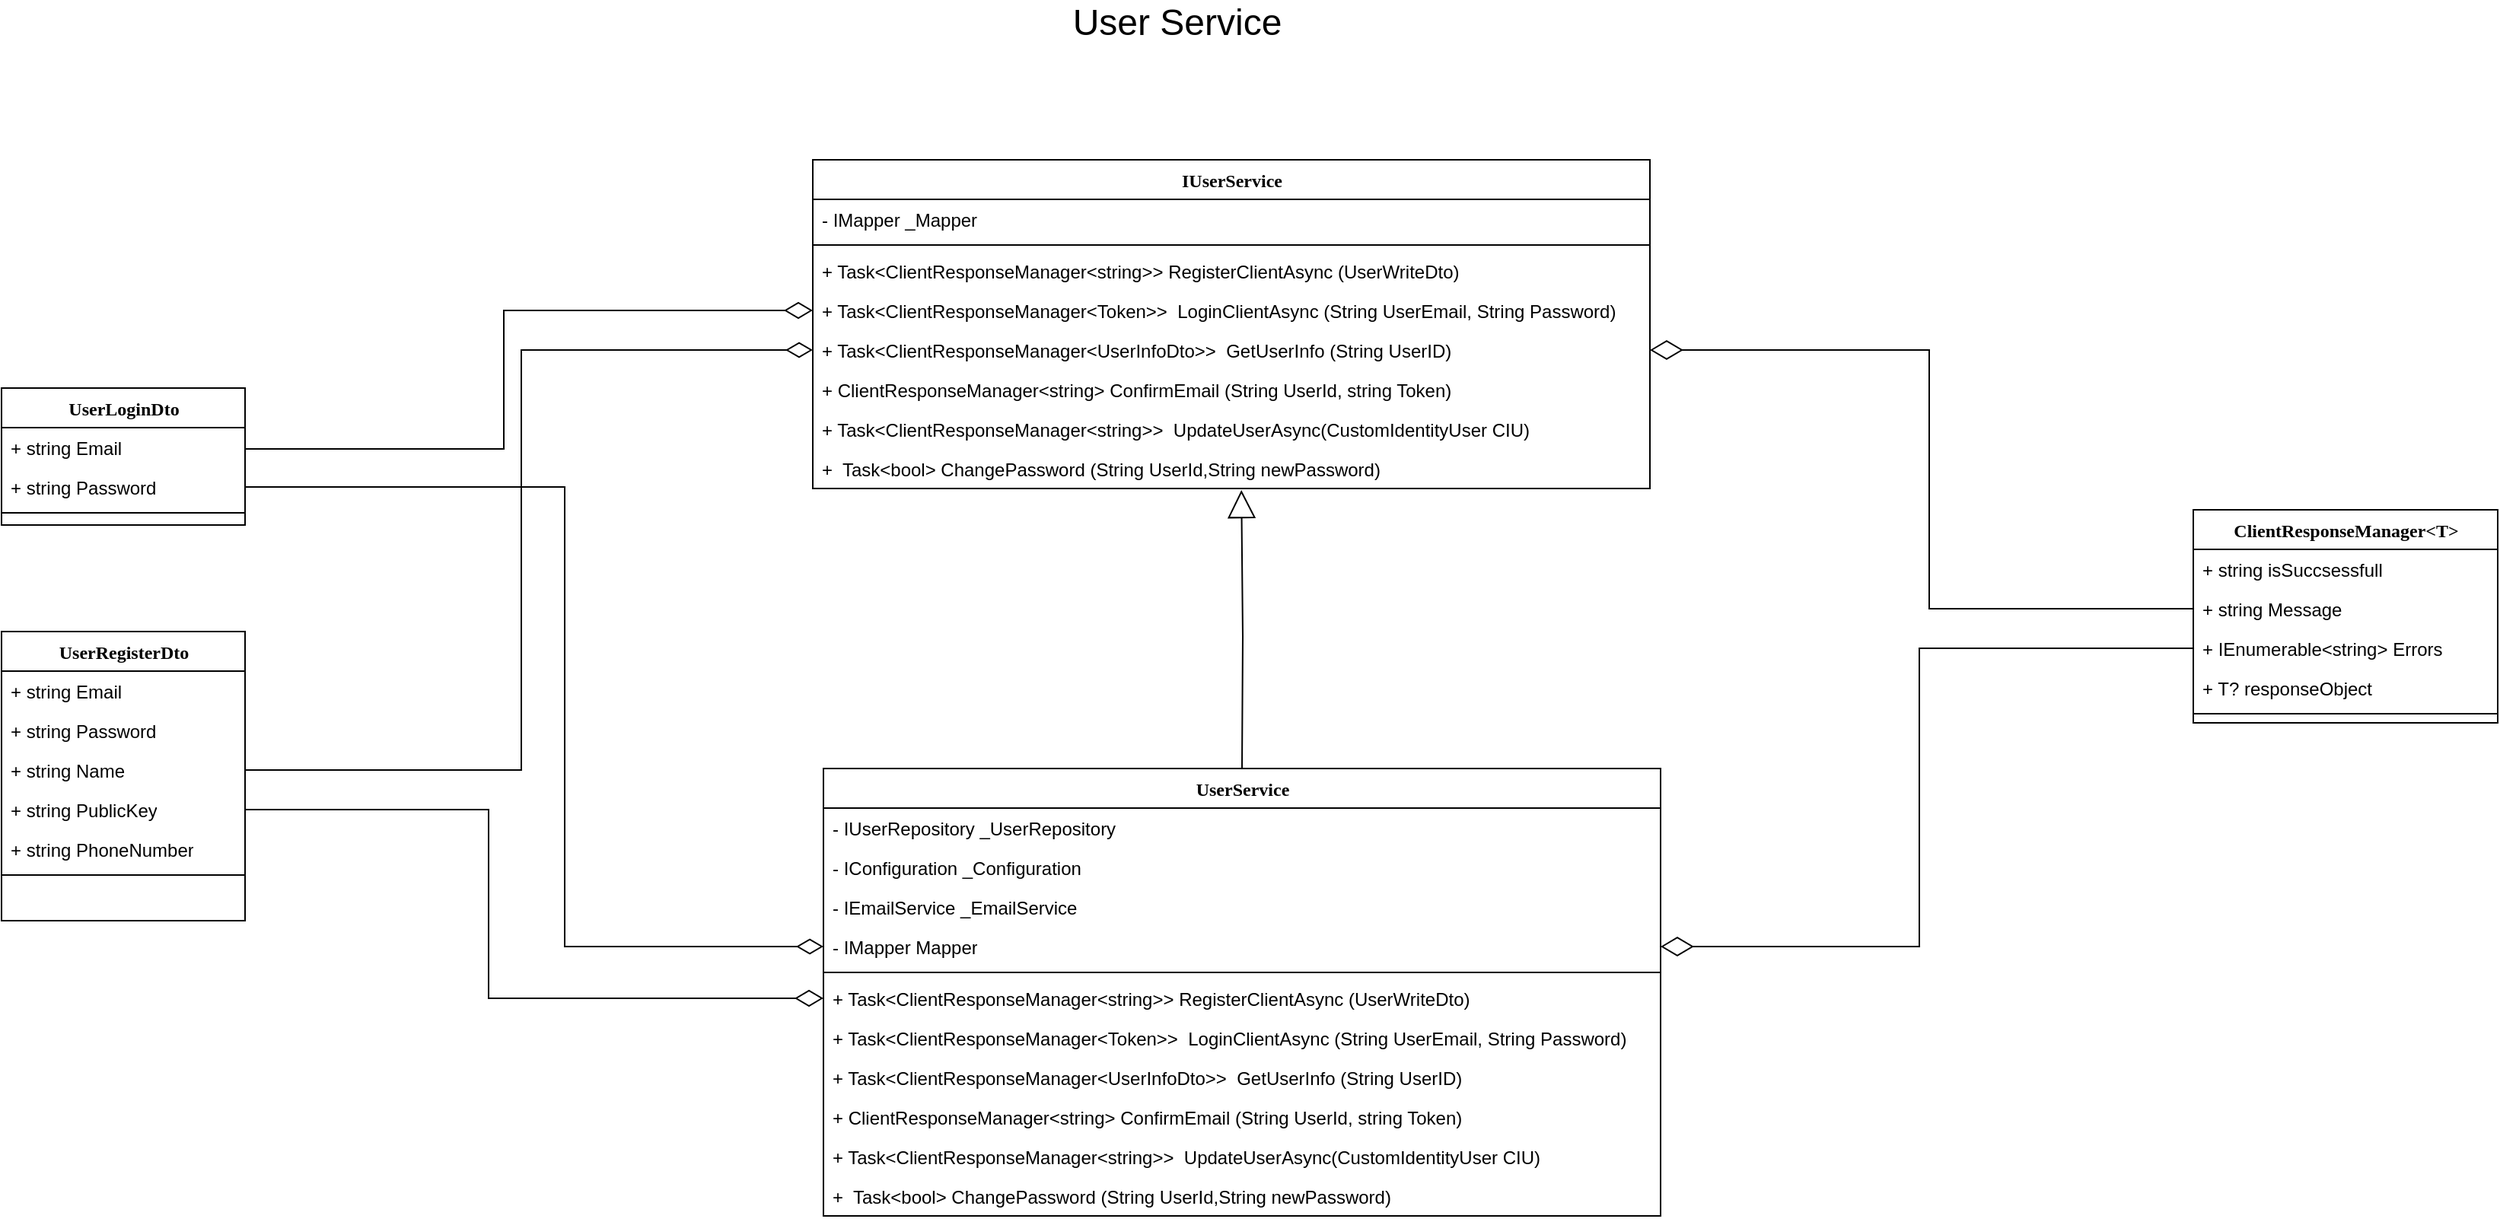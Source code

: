 <mxfile version="14.2.9" type="device"><diagram id="QkI--pBJC4bzssq41QZq" name="Page-1"><mxGraphModel dx="3220" dy="3443" grid="1" gridSize="10" guides="1" tooltips="1" connect="1" arrows="1" fold="1" page="1" pageScale="1" pageWidth="850" pageHeight="1100" math="0" shadow="0"><root><mxCell id="0"/><mxCell id="1" parent="0"/><mxCell id="noM06Llarw8SXuktYtZB-41" value="&lt;font style=&quot;font-size: 24px&quot;&gt;User Service&lt;br&gt;&lt;/font&gt;" style="text;html=1;strokeColor=none;fillColor=none;align=center;verticalAlign=middle;whiteSpace=wrap;rounded=0;" vertex="1" parent="1"><mxGeometry x="290" y="-1970" width="305" height="20" as="geometry"/></mxCell><mxCell id="noM06Llarw8SXuktYtZB-1247" style="edgeStyle=orthogonalEdgeStyle;rounded=0;orthogonalLoop=1;jettySize=auto;html=1;exitX=0.5;exitY=0;exitDx=0;exitDy=0;startArrow=none;startFill=0;startSize=13;endArrow=block;endFill=0;endSize=16;entryX=0.512;entryY=1.038;entryDx=0;entryDy=0;entryPerimeter=0;" edge="1" parent="1" target="noM06Llarw8SXuktYtZB-1272"><mxGeometry relative="1" as="geometry"><mxPoint x="485" y="-1600" as="targetPoint"/><mxPoint x="485" y="-1470" as="sourcePoint"/></mxGeometry></mxCell><mxCell id="noM06Llarw8SXuktYtZB-1248" style="edgeStyle=orthogonalEdgeStyle;rounded=0;orthogonalLoop=1;jettySize=auto;html=1;entryX=0;entryY=0.5;entryDx=0;entryDy=0;startArrow=none;startFill=0;startSize=13;endArrow=diamondThin;endFill=0;endSize=16;" edge="1" parent="1" target="noM06Llarw8SXuktYtZB-1268"><mxGeometry relative="1" as="geometry"><mxPoint x="-170" y="-1680" as="sourcePoint"/><mxPoint x="200" y="-1701" as="targetPoint"/><Array as="points"><mxPoint x="-170" y="-1680"/><mxPoint y="-1680"/><mxPoint y="-1771"/></Array></mxGeometry></mxCell><mxCell id="noM06Llarw8SXuktYtZB-1249" style="edgeStyle=orthogonalEdgeStyle;rounded=0;orthogonalLoop=1;jettySize=auto;html=1;exitX=1;exitY=0.5;exitDx=0;exitDy=0;entryX=0;entryY=0.5;entryDx=0;entryDy=0;startArrow=none;startFill=0;startSize=13;endArrow=diamondThin;endFill=0;endSize=16;" edge="1" parent="1" source="noM06Llarw8SXuktYtZB-1277"><mxGeometry relative="1" as="geometry"><mxPoint x="-170" y="-1729" as="sourcePoint"/><mxPoint x="210" y="-1319" as="targetPoint"/><Array as="points"><mxPoint x="-10" y="-1443"/><mxPoint x="-10" y="-1319"/></Array></mxGeometry></mxCell><mxCell id="noM06Llarw8SXuktYtZB-1250" style="edgeStyle=orthogonalEdgeStyle;rounded=0;orthogonalLoop=1;jettySize=auto;html=1;exitX=0;exitY=0.5;exitDx=0;exitDy=0;startSize=15;endArrow=diamondThin;endFill=0;endSize=19;entryX=1;entryY=0.5;entryDx=0;entryDy=0;" edge="1" parent="1" source="noM06Llarw8SXuktYtZB-1286" target="noM06Llarw8SXuktYtZB-1269"><mxGeometry relative="1" as="geometry"><mxPoint x="760" y="-1715" as="targetPoint"/><mxPoint x="1110" y="-1715" as="sourcePoint"/></mxGeometry></mxCell><mxCell id="noM06Llarw8SXuktYtZB-1251" style="edgeStyle=orthogonalEdgeStyle;rounded=0;orthogonalLoop=1;jettySize=auto;html=1;exitX=0;exitY=0.5;exitDx=0;exitDy=0;entryX=1;entryY=0.5;entryDx=0;entryDy=0;startSize=15;endArrow=diamondThin;endFill=0;endSize=19;" edge="1" parent="1" source="noM06Llarw8SXuktYtZB-1287"><mxGeometry relative="1" as="geometry"><mxPoint x="1110" y="-1715" as="sourcePoint"/><mxPoint x="760" y="-1353" as="targetPoint"/><Array as="points"><mxPoint x="930" y="-1549"/><mxPoint x="930" y="-1353"/></Array></mxGeometry></mxCell><mxCell id="noM06Llarw8SXuktYtZB-1252" value="UserService" style="swimlane;html=1;fontStyle=1;align=center;verticalAlign=top;childLayout=stackLayout;horizontal=1;startSize=26;horizontalStack=0;resizeParent=1;resizeLast=0;collapsible=1;marginBottom=0;swimlaneFillColor=#ffffff;rounded=0;shadow=0;comic=0;labelBackgroundColor=none;strokeWidth=1;fillColor=none;fontFamily=Verdana;fontSize=12" vertex="1" parent="1"><mxGeometry x="210" y="-1470" width="550" height="294" as="geometry"/></mxCell><mxCell id="noM06Llarw8SXuktYtZB-1253" value="- IUserRepository _UserRepository" style="text;html=1;strokeColor=none;fillColor=none;align=left;verticalAlign=top;spacingLeft=4;spacingRight=4;whiteSpace=wrap;overflow=hidden;rotatable=0;points=[[0,0.5],[1,0.5]];portConstraint=eastwest;" vertex="1" parent="noM06Llarw8SXuktYtZB-1252"><mxGeometry y="26" width="550" height="26" as="geometry"/></mxCell><mxCell id="noM06Llarw8SXuktYtZB-1254" value="- IConfiguration _Configuration" style="text;html=1;strokeColor=none;fillColor=none;align=left;verticalAlign=top;spacingLeft=4;spacingRight=4;whiteSpace=wrap;overflow=hidden;rotatable=0;points=[[0,0.5],[1,0.5]];portConstraint=eastwest;" vertex="1" parent="noM06Llarw8SXuktYtZB-1252"><mxGeometry y="52" width="550" height="26" as="geometry"/></mxCell><mxCell id="noM06Llarw8SXuktYtZB-1255" value="- IEmailService _EmailService" style="text;html=1;strokeColor=none;fillColor=none;align=left;verticalAlign=top;spacingLeft=4;spacingRight=4;whiteSpace=wrap;overflow=hidden;rotatable=0;points=[[0,0.5],[1,0.5]];portConstraint=eastwest;" vertex="1" parent="noM06Llarw8SXuktYtZB-1252"><mxGeometry y="78" width="550" height="26" as="geometry"/></mxCell><mxCell id="noM06Llarw8SXuktYtZB-1256" value="- IMapper Mapper" style="text;html=1;strokeColor=none;fillColor=none;align=left;verticalAlign=top;spacingLeft=4;spacingRight=4;whiteSpace=wrap;overflow=hidden;rotatable=0;points=[[0,0.5],[1,0.5]];portConstraint=eastwest;" vertex="1" parent="noM06Llarw8SXuktYtZB-1252"><mxGeometry y="104" width="550" height="26" as="geometry"/></mxCell><mxCell id="noM06Llarw8SXuktYtZB-1257" value="" style="line;html=1;strokeWidth=1;fillColor=none;align=left;verticalAlign=middle;spacingTop=-1;spacingLeft=3;spacingRight=3;rotatable=0;labelPosition=right;points=[];portConstraint=eastwest;" vertex="1" parent="noM06Llarw8SXuktYtZB-1252"><mxGeometry y="130" width="550" height="8" as="geometry"/></mxCell><mxCell id="noM06Llarw8SXuktYtZB-1258" value="+ Task&amp;lt;ClientResponseManager&amp;lt;string&amp;gt;&amp;gt; RegisterClientAsync (UserWriteDto)" style="text;html=1;strokeColor=none;fillColor=none;align=left;verticalAlign=top;spacingLeft=4;spacingRight=4;whiteSpace=wrap;overflow=hidden;rotatable=0;points=[[0,0.5],[1,0.5]];portConstraint=eastwest;" vertex="1" parent="noM06Llarw8SXuktYtZB-1252"><mxGeometry y="138" width="550" height="26" as="geometry"/></mxCell><mxCell id="noM06Llarw8SXuktYtZB-1259" value="+ Task&amp;lt;ClientResponseManager&amp;lt;Token&amp;gt;&amp;gt;&amp;nbsp; LoginClientAsync (String UserEmail, String Password)" style="text;html=1;strokeColor=none;fillColor=none;align=left;verticalAlign=top;spacingLeft=4;spacingRight=4;whiteSpace=wrap;overflow=hidden;rotatable=0;points=[[0,0.5],[1,0.5]];portConstraint=eastwest;" vertex="1" parent="noM06Llarw8SXuktYtZB-1252"><mxGeometry y="164" width="550" height="26" as="geometry"/></mxCell><mxCell id="noM06Llarw8SXuktYtZB-1260" value="+ Task&amp;lt;ClientResponseManager&amp;lt;UserInfoDto&amp;gt;&amp;gt;&amp;nbsp; GetUserInfo (String UserID)" style="text;html=1;strokeColor=none;fillColor=none;align=left;verticalAlign=top;spacingLeft=4;spacingRight=4;whiteSpace=wrap;overflow=hidden;rotatable=0;points=[[0,0.5],[1,0.5]];portConstraint=eastwest;" vertex="1" parent="noM06Llarw8SXuktYtZB-1252"><mxGeometry y="190" width="550" height="26" as="geometry"/></mxCell><mxCell id="noM06Llarw8SXuktYtZB-1261" value="+ ClientResponseManager&amp;lt;string&amp;gt; ConfirmEmail (String UserId, string Token)" style="text;html=1;strokeColor=none;fillColor=none;align=left;verticalAlign=top;spacingLeft=4;spacingRight=4;whiteSpace=wrap;overflow=hidden;rotatable=0;points=[[0,0.5],[1,0.5]];portConstraint=eastwest;" vertex="1" parent="noM06Llarw8SXuktYtZB-1252"><mxGeometry y="216" width="550" height="26" as="geometry"/></mxCell><mxCell id="noM06Llarw8SXuktYtZB-1262" value="+ Task&amp;lt;ClientResponseManager&amp;lt;string&amp;gt;&amp;gt;&amp;nbsp; UpdateUserAsync(CustomIdentityUser CIU)" style="text;html=1;strokeColor=none;fillColor=none;align=left;verticalAlign=top;spacingLeft=4;spacingRight=4;whiteSpace=wrap;overflow=hidden;rotatable=0;points=[[0,0.5],[1,0.5]];portConstraint=eastwest;" vertex="1" parent="noM06Llarw8SXuktYtZB-1252"><mxGeometry y="242" width="550" height="26" as="geometry"/></mxCell><mxCell id="noM06Llarw8SXuktYtZB-1263" value="+&amp;nbsp; Task&amp;lt;bool&amp;gt; ChangePassword (String UserId,String newPassword)&amp;nbsp;" style="text;html=1;strokeColor=none;fillColor=none;align=left;verticalAlign=top;spacingLeft=4;spacingRight=4;whiteSpace=wrap;overflow=hidden;rotatable=0;points=[[0,0.5],[1,0.5]];portConstraint=eastwest;" vertex="1" parent="noM06Llarw8SXuktYtZB-1252"><mxGeometry y="268" width="550" height="26" as="geometry"/></mxCell><mxCell id="noM06Llarw8SXuktYtZB-1264" value="IUserService" style="swimlane;html=1;fontStyle=1;align=center;verticalAlign=top;childLayout=stackLayout;horizontal=1;startSize=26;horizontalStack=0;resizeParent=1;resizeLast=0;collapsible=1;marginBottom=0;swimlaneFillColor=#ffffff;rounded=0;shadow=0;comic=0;labelBackgroundColor=none;strokeWidth=1;fillColor=none;fontFamily=Verdana;fontSize=12" vertex="1" parent="1"><mxGeometry x="203" y="-1870" width="550" height="216" as="geometry"/></mxCell><mxCell id="noM06Llarw8SXuktYtZB-1265" value="- IMapper _Mapper" style="text;html=1;strokeColor=none;fillColor=none;align=left;verticalAlign=top;spacingLeft=4;spacingRight=4;whiteSpace=wrap;overflow=hidden;rotatable=0;points=[[0,0.5],[1,0.5]];portConstraint=eastwest;" vertex="1" parent="noM06Llarw8SXuktYtZB-1264"><mxGeometry y="26" width="550" height="26" as="geometry"/></mxCell><mxCell id="noM06Llarw8SXuktYtZB-1266" value="" style="line;html=1;strokeWidth=1;fillColor=none;align=left;verticalAlign=middle;spacingTop=-1;spacingLeft=3;spacingRight=3;rotatable=0;labelPosition=right;points=[];portConstraint=eastwest;" vertex="1" parent="noM06Llarw8SXuktYtZB-1264"><mxGeometry y="52" width="550" height="8" as="geometry"/></mxCell><mxCell id="noM06Llarw8SXuktYtZB-1267" value="+ Task&amp;lt;ClientResponseManager&amp;lt;string&amp;gt;&amp;gt; RegisterClientAsync (UserWriteDto)" style="text;html=1;strokeColor=none;fillColor=none;align=left;verticalAlign=top;spacingLeft=4;spacingRight=4;whiteSpace=wrap;overflow=hidden;rotatable=0;points=[[0,0.5],[1,0.5]];portConstraint=eastwest;" vertex="1" parent="noM06Llarw8SXuktYtZB-1264"><mxGeometry y="60" width="550" height="26" as="geometry"/></mxCell><mxCell id="noM06Llarw8SXuktYtZB-1268" value="+ Task&amp;lt;ClientResponseManager&amp;lt;Token&amp;gt;&amp;gt;&amp;nbsp; LoginClientAsync (String UserEmail, String Password)" style="text;html=1;strokeColor=none;fillColor=none;align=left;verticalAlign=top;spacingLeft=4;spacingRight=4;whiteSpace=wrap;overflow=hidden;rotatable=0;points=[[0,0.5],[1,0.5]];portConstraint=eastwest;" vertex="1" parent="noM06Llarw8SXuktYtZB-1264"><mxGeometry y="86" width="550" height="26" as="geometry"/></mxCell><mxCell id="noM06Llarw8SXuktYtZB-1269" value="+ Task&amp;lt;ClientResponseManager&amp;lt;UserInfoDto&amp;gt;&amp;gt;&amp;nbsp; GetUserInfo (String UserID)" style="text;html=1;strokeColor=none;fillColor=none;align=left;verticalAlign=top;spacingLeft=4;spacingRight=4;whiteSpace=wrap;overflow=hidden;rotatable=0;points=[[0,0.5],[1,0.5]];portConstraint=eastwest;" vertex="1" parent="noM06Llarw8SXuktYtZB-1264"><mxGeometry y="112" width="550" height="26" as="geometry"/></mxCell><mxCell id="noM06Llarw8SXuktYtZB-1270" value="+ ClientResponseManager&amp;lt;string&amp;gt; ConfirmEmail (String UserId, string Token)" style="text;html=1;strokeColor=none;fillColor=none;align=left;verticalAlign=top;spacingLeft=4;spacingRight=4;whiteSpace=wrap;overflow=hidden;rotatable=0;points=[[0,0.5],[1,0.5]];portConstraint=eastwest;" vertex="1" parent="noM06Llarw8SXuktYtZB-1264"><mxGeometry y="138" width="550" height="26" as="geometry"/></mxCell><mxCell id="noM06Llarw8SXuktYtZB-1271" value="+ Task&amp;lt;ClientResponseManager&amp;lt;string&amp;gt;&amp;gt;&amp;nbsp; UpdateUserAsync(CustomIdentityUser CIU)" style="text;html=1;strokeColor=none;fillColor=none;align=left;verticalAlign=top;spacingLeft=4;spacingRight=4;whiteSpace=wrap;overflow=hidden;rotatable=0;points=[[0,0.5],[1,0.5]];portConstraint=eastwest;" vertex="1" parent="noM06Llarw8SXuktYtZB-1264"><mxGeometry y="164" width="550" height="26" as="geometry"/></mxCell><mxCell id="noM06Llarw8SXuktYtZB-1272" value="+&amp;nbsp; Task&amp;lt;bool&amp;gt; ChangePassword (String UserId,String newPassword)&amp;nbsp;" style="text;html=1;strokeColor=none;fillColor=none;align=left;verticalAlign=top;spacingLeft=4;spacingRight=4;whiteSpace=wrap;overflow=hidden;rotatable=0;points=[[0,0.5],[1,0.5]];portConstraint=eastwest;" vertex="1" parent="noM06Llarw8SXuktYtZB-1264"><mxGeometry y="190" width="550" height="26" as="geometry"/></mxCell><mxCell id="noM06Llarw8SXuktYtZB-1273" value="UserRegisterDto" style="swimlane;html=1;fontStyle=1;align=center;verticalAlign=top;childLayout=stackLayout;horizontal=1;startSize=26;horizontalStack=0;resizeParent=1;resizeLast=0;collapsible=1;marginBottom=0;swimlaneFillColor=#ffffff;rounded=0;shadow=0;comic=0;labelBackgroundColor=none;strokeWidth=1;fillColor=none;fontFamily=Verdana;fontSize=12" vertex="1" parent="1"><mxGeometry x="-330" y="-1560" width="160" height="190" as="geometry"/></mxCell><mxCell id="noM06Llarw8SXuktYtZB-1274" value="+ string Email" style="text;html=1;strokeColor=none;fillColor=none;align=left;verticalAlign=top;spacingLeft=4;spacingRight=4;whiteSpace=wrap;overflow=hidden;rotatable=0;points=[[0,0.5],[1,0.5]];portConstraint=eastwest;" vertex="1" parent="noM06Llarw8SXuktYtZB-1273"><mxGeometry y="26" width="160" height="26" as="geometry"/></mxCell><mxCell id="noM06Llarw8SXuktYtZB-1275" value="+ string Password" style="text;html=1;strokeColor=none;fillColor=none;align=left;verticalAlign=top;spacingLeft=4;spacingRight=4;whiteSpace=wrap;overflow=hidden;rotatable=0;points=[[0,0.5],[1,0.5]];portConstraint=eastwest;" vertex="1" parent="noM06Llarw8SXuktYtZB-1273"><mxGeometry y="52" width="160" height="26" as="geometry"/></mxCell><mxCell id="noM06Llarw8SXuktYtZB-1276" value="+ string Name" style="text;html=1;strokeColor=none;fillColor=none;align=left;verticalAlign=top;spacingLeft=4;spacingRight=4;whiteSpace=wrap;overflow=hidden;rotatable=0;points=[[0,0.5],[1,0.5]];portConstraint=eastwest;" vertex="1" parent="noM06Llarw8SXuktYtZB-1273"><mxGeometry y="78" width="160" height="26" as="geometry"/></mxCell><mxCell id="noM06Llarw8SXuktYtZB-1277" value="+ string PublicKey" style="text;html=1;strokeColor=none;fillColor=none;align=left;verticalAlign=top;spacingLeft=4;spacingRight=4;whiteSpace=wrap;overflow=hidden;rotatable=0;points=[[0,0.5],[1,0.5]];portConstraint=eastwest;" vertex="1" parent="noM06Llarw8SXuktYtZB-1273"><mxGeometry y="104" width="160" height="26" as="geometry"/></mxCell><mxCell id="noM06Llarw8SXuktYtZB-1278" value="+ string PhoneNumber" style="text;html=1;strokeColor=none;fillColor=none;align=left;verticalAlign=top;spacingLeft=4;spacingRight=4;whiteSpace=wrap;overflow=hidden;rotatable=0;points=[[0,0.5],[1,0.5]];portConstraint=eastwest;" vertex="1" parent="noM06Llarw8SXuktYtZB-1273"><mxGeometry y="130" width="160" height="26" as="geometry"/></mxCell><mxCell id="noM06Llarw8SXuktYtZB-1279" value="" style="line;html=1;strokeWidth=1;fillColor=none;align=left;verticalAlign=middle;spacingTop=-1;spacingLeft=3;spacingRight=3;rotatable=0;labelPosition=right;points=[];portConstraint=eastwest;" vertex="1" parent="noM06Llarw8SXuktYtZB-1273"><mxGeometry y="156" width="160" height="8" as="geometry"/></mxCell><mxCell id="noM06Llarw8SXuktYtZB-1280" value="UserLoginDto" style="swimlane;html=1;fontStyle=1;align=center;verticalAlign=top;childLayout=stackLayout;horizontal=1;startSize=26;horizontalStack=0;resizeParent=1;resizeLast=0;collapsible=1;marginBottom=0;swimlaneFillColor=#ffffff;rounded=0;shadow=0;comic=0;labelBackgroundColor=none;strokeWidth=1;fillColor=none;fontFamily=Verdana;fontSize=12" vertex="1" parent="1"><mxGeometry x="-330" y="-1720" width="160" height="90" as="geometry"/></mxCell><mxCell id="noM06Llarw8SXuktYtZB-1281" value="+ string Email" style="text;html=1;strokeColor=none;fillColor=none;align=left;verticalAlign=top;spacingLeft=4;spacingRight=4;whiteSpace=wrap;overflow=hidden;rotatable=0;points=[[0,0.5],[1,0.5]];portConstraint=eastwest;" vertex="1" parent="noM06Llarw8SXuktYtZB-1280"><mxGeometry y="26" width="160" height="26" as="geometry"/></mxCell><mxCell id="noM06Llarw8SXuktYtZB-1282" value="+ string Password" style="text;html=1;strokeColor=none;fillColor=none;align=left;verticalAlign=top;spacingLeft=4;spacingRight=4;whiteSpace=wrap;overflow=hidden;rotatable=0;points=[[0,0.5],[1,0.5]];portConstraint=eastwest;" vertex="1" parent="noM06Llarw8SXuktYtZB-1280"><mxGeometry y="52" width="160" height="26" as="geometry"/></mxCell><mxCell id="noM06Llarw8SXuktYtZB-1283" value="" style="line;html=1;strokeWidth=1;fillColor=none;align=left;verticalAlign=middle;spacingTop=-1;spacingLeft=3;spacingRight=3;rotatable=0;labelPosition=right;points=[];portConstraint=eastwest;" vertex="1" parent="noM06Llarw8SXuktYtZB-1280"><mxGeometry y="78" width="160" height="8" as="geometry"/></mxCell><mxCell id="noM06Llarw8SXuktYtZB-1284" value="ClientResponseManager&amp;lt;T&amp;gt;" style="swimlane;html=1;fontStyle=1;align=center;verticalAlign=top;childLayout=stackLayout;horizontal=1;startSize=26;horizontalStack=0;resizeParent=1;resizeLast=0;collapsible=1;marginBottom=0;swimlaneFillColor=#ffffff;rounded=0;shadow=0;comic=0;labelBackgroundColor=none;strokeWidth=1;fillColor=none;fontFamily=Verdana;fontSize=12" vertex="1" parent="1"><mxGeometry x="1110" y="-1640" width="200" height="140" as="geometry"/></mxCell><mxCell id="noM06Llarw8SXuktYtZB-1285" value="+ string isSuccsessfull" style="text;html=1;strokeColor=none;fillColor=none;align=left;verticalAlign=top;spacingLeft=4;spacingRight=4;whiteSpace=wrap;overflow=hidden;rotatable=0;points=[[0,0.5],[1,0.5]];portConstraint=eastwest;" vertex="1" parent="noM06Llarw8SXuktYtZB-1284"><mxGeometry y="26" width="200" height="26" as="geometry"/></mxCell><mxCell id="noM06Llarw8SXuktYtZB-1286" value="+ string Message&lt;span style=&quot;color: rgba(0 , 0 , 0 , 0) ; font-family: monospace ; font-size: 0px&quot;&gt;%3CmxGraphModel%3E%3Croot%3E%3CmxCell%20id%3D%220%22%2F%3E%3CmxCell%20id%3D%221%22%20parent%3D%220%22%2F%3E%3CmxCell%20id%3D%222%22%20value%3D%22%2B%20string%20isSuccsessfull%22%20style%3D%22text%3Bhtml%3D1%3BstrokeColor%3Dnone%3BfillColor%3Dnone%3Balign%3Dleft%3BverticalAlign%3Dtop%3BspacingLeft%3D4%3BspacingRight%3D4%3BwhiteSpace%3Dwrap%3Boverflow%3Dhidden%3Brotatable%3D0%3Bpoints%3D%5B%5B0%2C0.5%5D%2C%5B1%2C0.5%5D%5D%3BportConstraint%3Deastwest%3B%22%20vertex%3D%221%22%20parent%3D%221%22%3E%3CmxGeometry%20x%3D%22610%22%20y%3D%22346%22%20width%3D%22170%22%20height%3D%2226%22%20as%3D%22geometry%22%2F%3E%3C%2FmxCell%3E%3C%2Froot%3E%3C%2FmxGraphModel%3E&lt;/span&gt;" style="text;html=1;strokeColor=none;fillColor=none;align=left;verticalAlign=top;spacingLeft=4;spacingRight=4;whiteSpace=wrap;overflow=hidden;rotatable=0;points=[[0,0.5],[1,0.5]];portConstraint=eastwest;" vertex="1" parent="noM06Llarw8SXuktYtZB-1284"><mxGeometry y="52" width="200" height="26" as="geometry"/></mxCell><mxCell id="noM06Llarw8SXuktYtZB-1287" value="+ IEnumerable&amp;lt;string&amp;gt; Errors&lt;span style=&quot;color: rgba(0 , 0 , 0 , 0) ; font-family: monospace ; font-size: 0px&quot;&gt;%mxGraphModel%3E%3Croot%3E%3CmxCell%20id%3D%220%22%2F%3E%3CmxCell%20id%3D%221%22%20parent%3D%220%22%2F%3E%3CmxCell%20id%3D%222%22%20value%3D%22%2B%20string%20isSuccsessfull%22%20style%3D%22text%3Bhtml%3D1%3BstrokeColor%3Dnone%3BfillColor%3Dnone%3Balign%3Dleft%3BverticalAlign%3Dtop%3BspacingLeft%3D4%3BspacingRight%3D4%3BwhiteSpace%3Dwrap%3Boverflow%3Dhidden%3Brotatable%3D0%3Bpoints%3D%5B%5B0%2C0.5%5D%2C%5B1%2C0.5%5D%5D%3BportConstraint%3Deastwest%3B%22%20vertex%3D%221%22%20parent%3D%221%22%3E%3CmxGeometry%20x%3D%22610%22%20y%3D%22346%22%20width%3D%22170%22%20height%3D%2226%22%20as%3D%22geometry%22%2F%3E%3C%2FmxCell%3E%3C%2Froot%3E%3C%2Fm&lt;/span&gt;" style="text;html=1;strokeColor=none;fillColor=none;align=left;verticalAlign=top;spacingLeft=4;spacingRight=4;whiteSpace=wrap;overflow=hidden;rotatable=0;points=[[0,0.5],[1,0.5]];portConstraint=eastwest;" vertex="1" parent="noM06Llarw8SXuktYtZB-1284"><mxGeometry y="78" width="200" height="26" as="geometry"/></mxCell><mxCell id="noM06Llarw8SXuktYtZB-1288" value="+ T? responseObject" style="text;html=1;strokeColor=none;fillColor=none;align=left;verticalAlign=top;spacingLeft=4;spacingRight=4;whiteSpace=wrap;overflow=hidden;rotatable=0;points=[[0,0.5],[1,0.5]];portConstraint=eastwest;" vertex="1" parent="noM06Llarw8SXuktYtZB-1284"><mxGeometry y="104" width="200" height="26" as="geometry"/></mxCell><mxCell id="noM06Llarw8SXuktYtZB-1289" value="" style="line;html=1;strokeWidth=1;fillColor=none;align=left;verticalAlign=middle;spacingTop=-1;spacingLeft=3;spacingRight=3;rotatable=0;labelPosition=right;points=[];portConstraint=eastwest;" vertex="1" parent="noM06Llarw8SXuktYtZB-1284"><mxGeometry y="130" width="200" height="8" as="geometry"/></mxCell><mxCell id="noM06Llarw8SXuktYtZB-1293" style="edgeStyle=orthogonalEdgeStyle;rounded=0;orthogonalLoop=1;jettySize=auto;html=1;exitX=1;exitY=0.5;exitDx=0;exitDy=0;entryX=0;entryY=0.5;entryDx=0;entryDy=0;startArrow=none;startFill=0;startSize=15;sourcePerimeterSpacing=9;endArrow=diamondThin;endFill=0;endSize=15;targetPerimeterSpacing=20;" edge="1" parent="1" source="noM06Llarw8SXuktYtZB-1276" target="noM06Llarw8SXuktYtZB-1269"><mxGeometry relative="1" as="geometry"/></mxCell><mxCell id="noM06Llarw8SXuktYtZB-1294" style="edgeStyle=orthogonalEdgeStyle;rounded=0;orthogonalLoop=1;jettySize=auto;html=1;exitX=1;exitY=0.5;exitDx=0;exitDy=0;entryX=0;entryY=0.5;entryDx=0;entryDy=0;startArrow=none;startFill=0;startSize=15;sourcePerimeterSpacing=9;endArrow=diamondThin;endFill=0;endSize=15;targetPerimeterSpacing=20;" edge="1" parent="1" source="noM06Llarw8SXuktYtZB-1282" target="noM06Llarw8SXuktYtZB-1256"><mxGeometry relative="1" as="geometry"><Array as="points"><mxPoint x="40" y="-1655"/><mxPoint x="40" y="-1353"/></Array></mxGeometry></mxCell></root></mxGraphModel></diagram></mxfile>